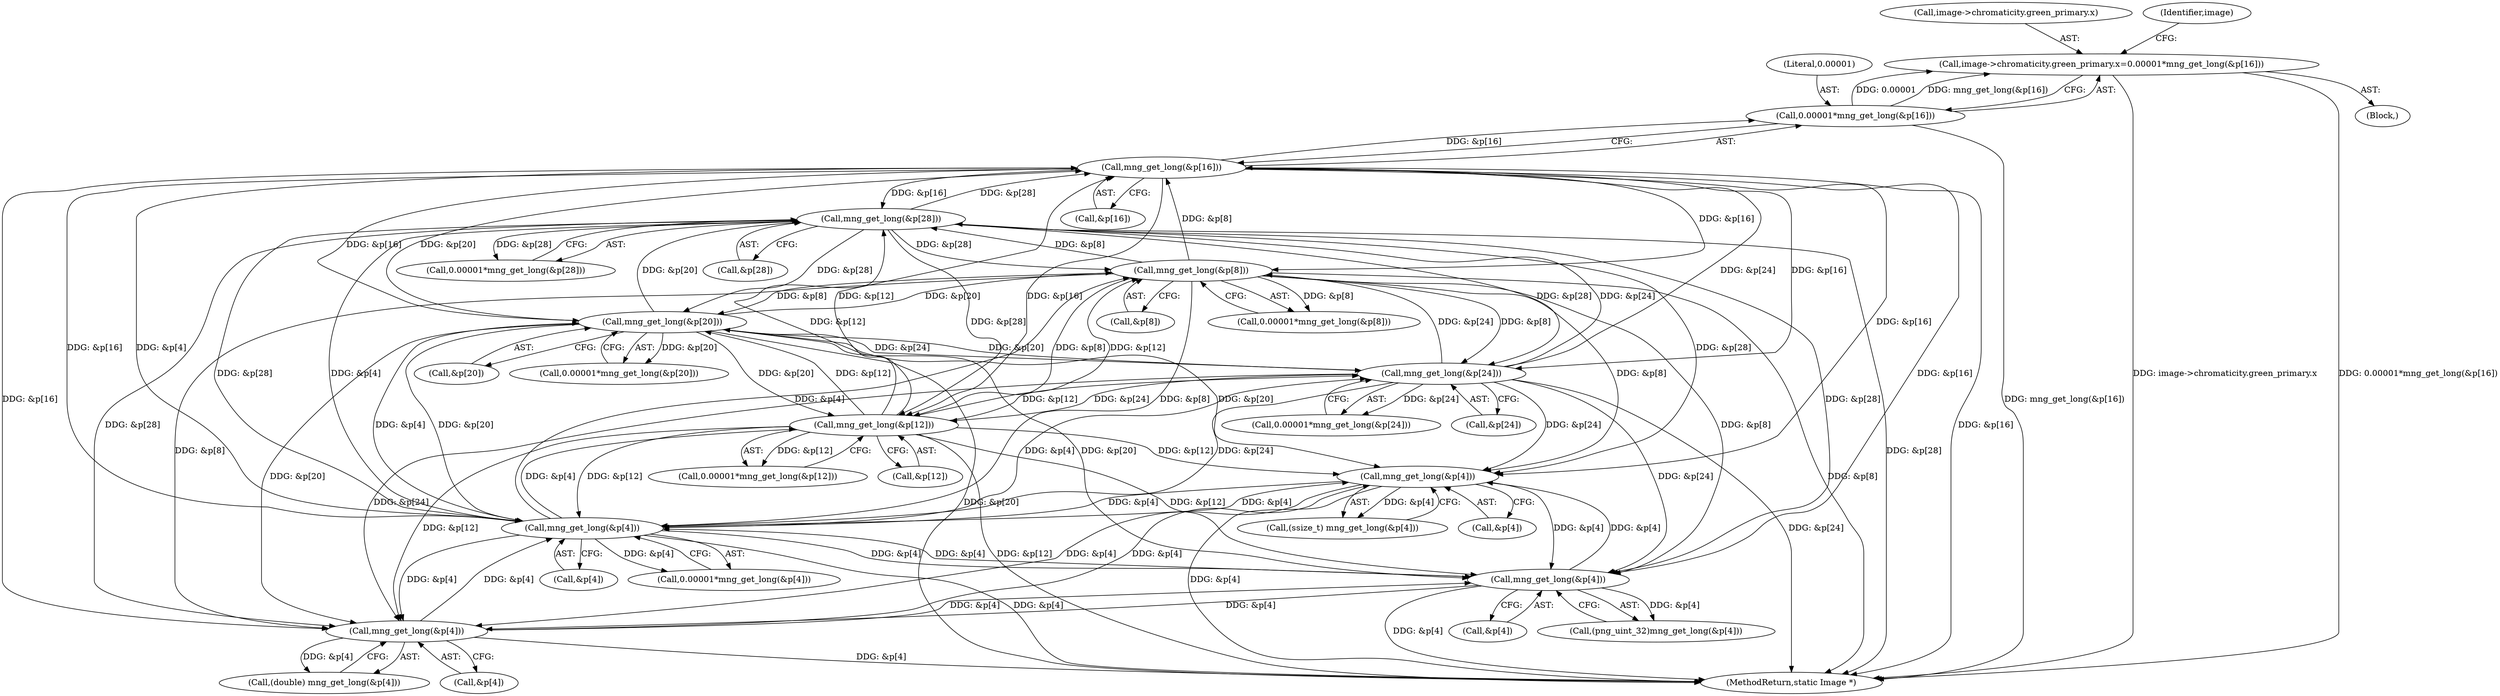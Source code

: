 digraph "0_ImageMagick_76efa969342568841ecf320b5a041685a6d24e0b@pointer" {
"1001328" [label="(Call,image->chromaticity.green_primary.x=0.00001*mng_get_long(&p[16]))"];
"1001336" [label="(Call,0.00001*mng_get_long(&p[16]))"];
"1001338" [label="(Call,mng_get_long(&p[16]))"];
"1001383" [label="(Call,mng_get_long(&p[28]))"];
"1001308" [label="(Call,mng_get_long(&p[8]))"];
"1001353" [label="(Call,mng_get_long(&p[20]))"];
"1001368" [label="(Call,mng_get_long(&p[24]))"];
"1001293" [label="(Call,mng_get_long(&p[4]))"];
"1001599" [label="(Call,mng_get_long(&p[4]))"];
"1000459" [label="(Call,mng_get_long(&p[4]))"];
"1001533" [label="(Call,mng_get_long(&p[4]))"];
"1001323" [label="(Call,mng_get_long(&p[12]))"];
"1001328" [label="(Call,image->chromaticity.green_primary.x=0.00001*mng_get_long(&p[16]))"];
"1001383" [label="(Call,mng_get_long(&p[28]))"];
"1001533" [label="(Call,mng_get_long(&p[4]))"];
"1001337" [label="(Literal,0.00001)"];
"1001291" [label="(Call,0.00001*mng_get_long(&p[4]))"];
"1001381" [label="(Call,0.00001*mng_get_long(&p[28]))"];
"1001354" [label="(Call,&p[20])"];
"1001294" [label="(Call,&p[4])"];
"1002364" [label="(MethodReturn,static Image *)"];
"1001531" [label="(Call,(ssize_t) mng_get_long(&p[4]))"];
"1001338" [label="(Call,mng_get_long(&p[16]))"];
"1001329" [label="(Call,image->chromaticity.green_primary.x)"];
"1001597" [label="(Call,(double) mng_get_long(&p[4]))"];
"1000457" [label="(Call,(png_uint_32)mng_get_long(&p[4]))"];
"1001293" [label="(Call,mng_get_long(&p[4]))"];
"1001353" [label="(Call,mng_get_long(&p[20]))"];
"1001336" [label="(Call,0.00001*mng_get_long(&p[16]))"];
"1001599" [label="(Call,mng_get_long(&p[4]))"];
"1001369" [label="(Call,&p[24])"];
"1001324" [label="(Call,&p[12])"];
"1001366" [label="(Call,0.00001*mng_get_long(&p[24]))"];
"1001600" [label="(Call,&p[4])"];
"1001321" [label="(Call,0.00001*mng_get_long(&p[12]))"];
"1001351" [label="(Call,0.00001*mng_get_long(&p[20]))"];
"1001270" [label="(Block,)"];
"1001308" [label="(Call,mng_get_long(&p[8]))"];
"1001534" [label="(Call,&p[4])"];
"1001306" [label="(Call,0.00001*mng_get_long(&p[8]))"];
"1001347" [label="(Identifier,image)"];
"1001339" [label="(Call,&p[16])"];
"1001384" [label="(Call,&p[28])"];
"1001368" [label="(Call,mng_get_long(&p[24]))"];
"1001309" [label="(Call,&p[8])"];
"1000459" [label="(Call,mng_get_long(&p[4]))"];
"1001323" [label="(Call,mng_get_long(&p[12]))"];
"1000460" [label="(Call,&p[4])"];
"1001328" -> "1001270"  [label="AST: "];
"1001328" -> "1001336"  [label="CFG: "];
"1001329" -> "1001328"  [label="AST: "];
"1001336" -> "1001328"  [label="AST: "];
"1001347" -> "1001328"  [label="CFG: "];
"1001328" -> "1002364"  [label="DDG: image->chromaticity.green_primary.x"];
"1001328" -> "1002364"  [label="DDG: 0.00001*mng_get_long(&p[16])"];
"1001336" -> "1001328"  [label="DDG: 0.00001"];
"1001336" -> "1001328"  [label="DDG: mng_get_long(&p[16])"];
"1001336" -> "1001338"  [label="CFG: "];
"1001337" -> "1001336"  [label="AST: "];
"1001338" -> "1001336"  [label="AST: "];
"1001336" -> "1002364"  [label="DDG: mng_get_long(&p[16])"];
"1001338" -> "1001336"  [label="DDG: &p[16]"];
"1001338" -> "1001339"  [label="CFG: "];
"1001339" -> "1001338"  [label="AST: "];
"1001338" -> "1002364"  [label="DDG: &p[16]"];
"1001338" -> "1000459"  [label="DDG: &p[16]"];
"1001338" -> "1001293"  [label="DDG: &p[16]"];
"1001338" -> "1001308"  [label="DDG: &p[16]"];
"1001338" -> "1001323"  [label="DDG: &p[16]"];
"1001383" -> "1001338"  [label="DDG: &p[28]"];
"1001308" -> "1001338"  [label="DDG: &p[8]"];
"1001353" -> "1001338"  [label="DDG: &p[20]"];
"1001368" -> "1001338"  [label="DDG: &p[24]"];
"1001293" -> "1001338"  [label="DDG: &p[4]"];
"1001323" -> "1001338"  [label="DDG: &p[12]"];
"1001338" -> "1001353"  [label="DDG: &p[16]"];
"1001338" -> "1001368"  [label="DDG: &p[16]"];
"1001338" -> "1001383"  [label="DDG: &p[16]"];
"1001338" -> "1001533"  [label="DDG: &p[16]"];
"1001338" -> "1001599"  [label="DDG: &p[16]"];
"1001383" -> "1001381"  [label="AST: "];
"1001383" -> "1001384"  [label="CFG: "];
"1001384" -> "1001383"  [label="AST: "];
"1001381" -> "1001383"  [label="CFG: "];
"1001383" -> "1002364"  [label="DDG: &p[28]"];
"1001383" -> "1000459"  [label="DDG: &p[28]"];
"1001383" -> "1001293"  [label="DDG: &p[28]"];
"1001383" -> "1001308"  [label="DDG: &p[28]"];
"1001383" -> "1001323"  [label="DDG: &p[28]"];
"1001383" -> "1001353"  [label="DDG: &p[28]"];
"1001383" -> "1001368"  [label="DDG: &p[28]"];
"1001383" -> "1001381"  [label="DDG: &p[28]"];
"1001308" -> "1001383"  [label="DDG: &p[8]"];
"1001353" -> "1001383"  [label="DDG: &p[20]"];
"1001368" -> "1001383"  [label="DDG: &p[24]"];
"1001293" -> "1001383"  [label="DDG: &p[4]"];
"1001323" -> "1001383"  [label="DDG: &p[12]"];
"1001383" -> "1001533"  [label="DDG: &p[28]"];
"1001383" -> "1001599"  [label="DDG: &p[28]"];
"1001308" -> "1001306"  [label="AST: "];
"1001308" -> "1001309"  [label="CFG: "];
"1001309" -> "1001308"  [label="AST: "];
"1001306" -> "1001308"  [label="CFG: "];
"1001308" -> "1002364"  [label="DDG: &p[8]"];
"1001308" -> "1000459"  [label="DDG: &p[8]"];
"1001308" -> "1001293"  [label="DDG: &p[8]"];
"1001308" -> "1001306"  [label="DDG: &p[8]"];
"1001353" -> "1001308"  [label="DDG: &p[20]"];
"1001368" -> "1001308"  [label="DDG: &p[24]"];
"1001293" -> "1001308"  [label="DDG: &p[4]"];
"1001323" -> "1001308"  [label="DDG: &p[12]"];
"1001308" -> "1001323"  [label="DDG: &p[8]"];
"1001308" -> "1001353"  [label="DDG: &p[8]"];
"1001308" -> "1001368"  [label="DDG: &p[8]"];
"1001308" -> "1001533"  [label="DDG: &p[8]"];
"1001308" -> "1001599"  [label="DDG: &p[8]"];
"1001353" -> "1001351"  [label="AST: "];
"1001353" -> "1001354"  [label="CFG: "];
"1001354" -> "1001353"  [label="AST: "];
"1001351" -> "1001353"  [label="CFG: "];
"1001353" -> "1002364"  [label="DDG: &p[20]"];
"1001353" -> "1000459"  [label="DDG: &p[20]"];
"1001353" -> "1001293"  [label="DDG: &p[20]"];
"1001353" -> "1001323"  [label="DDG: &p[20]"];
"1001353" -> "1001351"  [label="DDG: &p[20]"];
"1001368" -> "1001353"  [label="DDG: &p[24]"];
"1001293" -> "1001353"  [label="DDG: &p[4]"];
"1001323" -> "1001353"  [label="DDG: &p[12]"];
"1001353" -> "1001368"  [label="DDG: &p[20]"];
"1001353" -> "1001533"  [label="DDG: &p[20]"];
"1001353" -> "1001599"  [label="DDG: &p[20]"];
"1001368" -> "1001366"  [label="AST: "];
"1001368" -> "1001369"  [label="CFG: "];
"1001369" -> "1001368"  [label="AST: "];
"1001366" -> "1001368"  [label="CFG: "];
"1001368" -> "1002364"  [label="DDG: &p[24]"];
"1001368" -> "1000459"  [label="DDG: &p[24]"];
"1001368" -> "1001293"  [label="DDG: &p[24]"];
"1001368" -> "1001323"  [label="DDG: &p[24]"];
"1001368" -> "1001366"  [label="DDG: &p[24]"];
"1001293" -> "1001368"  [label="DDG: &p[4]"];
"1001323" -> "1001368"  [label="DDG: &p[12]"];
"1001368" -> "1001533"  [label="DDG: &p[24]"];
"1001368" -> "1001599"  [label="DDG: &p[24]"];
"1001293" -> "1001291"  [label="AST: "];
"1001293" -> "1001294"  [label="CFG: "];
"1001294" -> "1001293"  [label="AST: "];
"1001291" -> "1001293"  [label="CFG: "];
"1001293" -> "1002364"  [label="DDG: &p[4]"];
"1001293" -> "1000459"  [label="DDG: &p[4]"];
"1001293" -> "1001291"  [label="DDG: &p[4]"];
"1001599" -> "1001293"  [label="DDG: &p[4]"];
"1000459" -> "1001293"  [label="DDG: &p[4]"];
"1001533" -> "1001293"  [label="DDG: &p[4]"];
"1001323" -> "1001293"  [label="DDG: &p[12]"];
"1001293" -> "1001323"  [label="DDG: &p[4]"];
"1001293" -> "1001533"  [label="DDG: &p[4]"];
"1001293" -> "1001599"  [label="DDG: &p[4]"];
"1001599" -> "1001597"  [label="AST: "];
"1001599" -> "1001600"  [label="CFG: "];
"1001600" -> "1001599"  [label="AST: "];
"1001597" -> "1001599"  [label="CFG: "];
"1001599" -> "1002364"  [label="DDG: &p[4]"];
"1001599" -> "1000459"  [label="DDG: &p[4]"];
"1001599" -> "1001533"  [label="DDG: &p[4]"];
"1001599" -> "1001597"  [label="DDG: &p[4]"];
"1000459" -> "1001599"  [label="DDG: &p[4]"];
"1001533" -> "1001599"  [label="DDG: &p[4]"];
"1001323" -> "1001599"  [label="DDG: &p[12]"];
"1000459" -> "1000457"  [label="AST: "];
"1000459" -> "1000460"  [label="CFG: "];
"1000460" -> "1000459"  [label="AST: "];
"1000457" -> "1000459"  [label="CFG: "];
"1000459" -> "1002364"  [label="DDG: &p[4]"];
"1000459" -> "1000457"  [label="DDG: &p[4]"];
"1001533" -> "1000459"  [label="DDG: &p[4]"];
"1001323" -> "1000459"  [label="DDG: &p[12]"];
"1000459" -> "1001533"  [label="DDG: &p[4]"];
"1001533" -> "1001531"  [label="AST: "];
"1001533" -> "1001534"  [label="CFG: "];
"1001534" -> "1001533"  [label="AST: "];
"1001531" -> "1001533"  [label="CFG: "];
"1001533" -> "1002364"  [label="DDG: &p[4]"];
"1001533" -> "1001531"  [label="DDG: &p[4]"];
"1001323" -> "1001533"  [label="DDG: &p[12]"];
"1001323" -> "1001321"  [label="AST: "];
"1001323" -> "1001324"  [label="CFG: "];
"1001324" -> "1001323"  [label="AST: "];
"1001321" -> "1001323"  [label="CFG: "];
"1001323" -> "1002364"  [label="DDG: &p[12]"];
"1001323" -> "1001321"  [label="DDG: &p[12]"];
}
